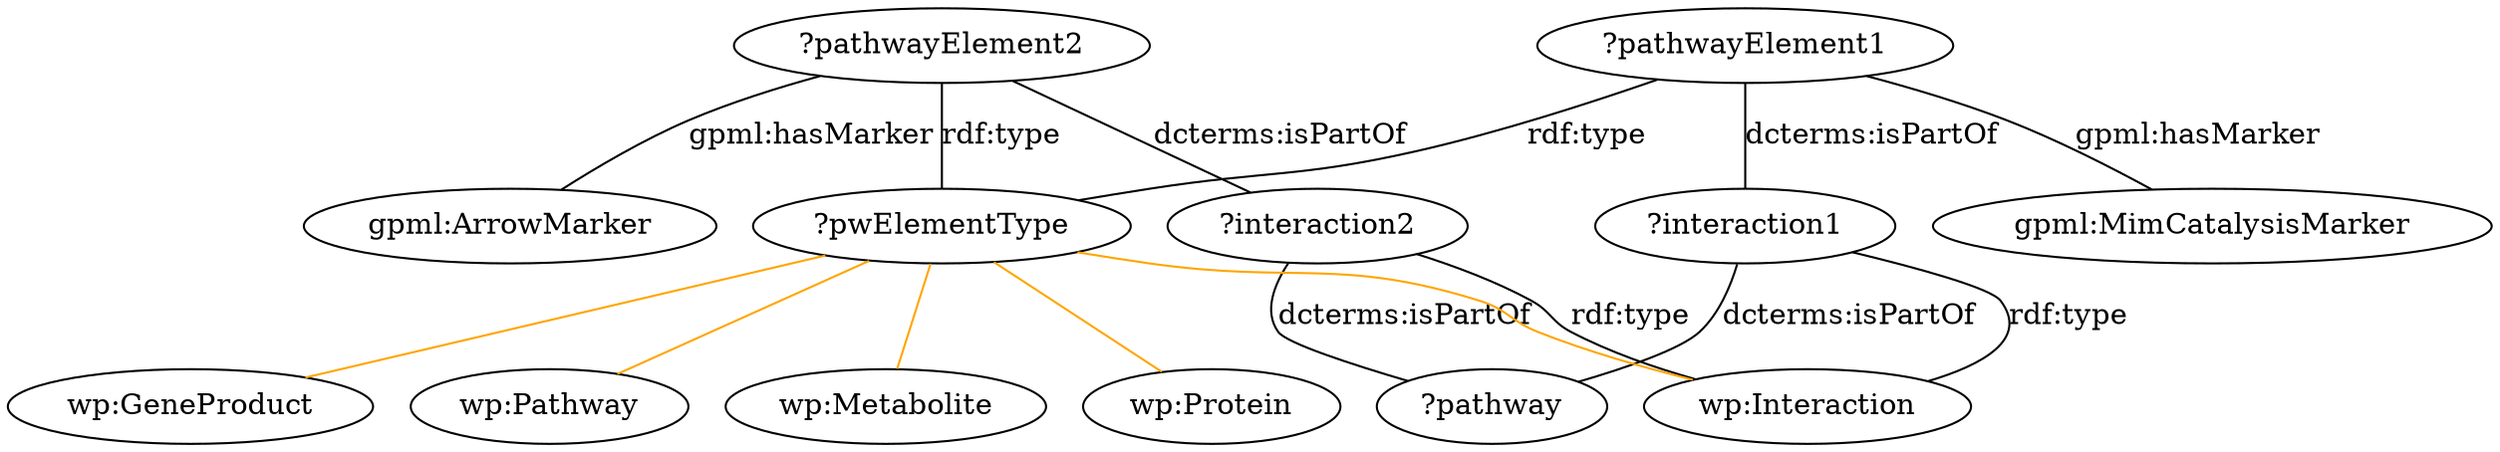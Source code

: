 graph G {
overlap=scale;

interactionUrl1 [label="?interaction1"]
interactionUrl2 [label="?interaction2"]
wpInteraction [label="wp:Interaction", URL="http://vocabularies.wikipathways.org/wp#Interaction"]
pathwayUrl [label="?pathway"]
pathwayElement1 [label="?pathwayElement1"]
pathwayElement2 [label="?pathwayElement2"]
pwElementType [label="?pwElementType"]
mimCatalysisMarker [label="gpml:MimCatalysisMarker"]
arrowMarker [label="gpml:ArrowMarker"]
wpGeneProduct [label="wp:GeneProduct", URL="http://vocabularies.wikipathways.org/wp#GeneProduct"]
wpMetabolite [label="wp:Metabolite", URL="http://vocabularies.wikipathways.org/wp#Metabolite"]
wpProtein [label="wp:Protein", URL="http://vocabularies.wikipathways.org/wp#Protein"]
wpInteraction [label="wp:Interaction", URL="http://vocabularies.wikipathways.org/wp#Interaction"]
wpPathway [label="wp:Pathway", URL="http://vocabularies.wikipathways.org/wp#Pathway"]

interactionUrl1 -- wpInteraction [label="rdf:type", URL="http://www.w3.org/1999/02/22-rdf-syntax-ns#type"]
interactionUrl1 -- pathwayUrl [label="dcterms:isPartOf", URL="http://purl.org/dc/terms/isPartOf"]
interactionUrl2 -- wpInteraction [label="rdf:type", URL="http://www.w3.org/1999/02/22-rdf-syntax-ns#type"]
interactionUrl2 -- pathwayUrl [label="dcterms:isPartOf", URL="http://purl.org/dc/terms/isPartOf"]
pathwayElement1 -- interactionUrl1 [label="dcterms:isPartOf", URL="http://purl.org/dc/terms/isPartOf"]
pathwayElement2 -- interactionUrl2 [label="dcterms:isPartOf", URL="http://purl.org/dc/terms/isPartOf"]
pathwayElement1 -- pwElementType [label="rdf:type", URL="http://www.w3.org/1999/02/22-rdf-syntax-ns#type"]
pathwayElement2 -- pwElementType [label="rdf:type", URL="http://www.w3.org/1999/02/22-rdf-syntax-ns#type"]
pathwayElement1 -- mimCatalysisMarker [label="gpml:hasMarker", URL="http://vocabularies.wikipathways.org/gpml#hasMarker"]
pathwayElement2 -- arrowMarker [label="gpml:hasMarker", URL="http://vocabularies.wikipathways.org/gpml#hasMarker"]
pwElementType -- wpGeneProduct [color=orange]
pwElementType -- wpMetabolite [color=orange]
pwElementType -- wpProtein [color=orange]
pwElementType -- wpInteraction [color=orange]
pwElementType -- wpPathway [color=orange]

}

